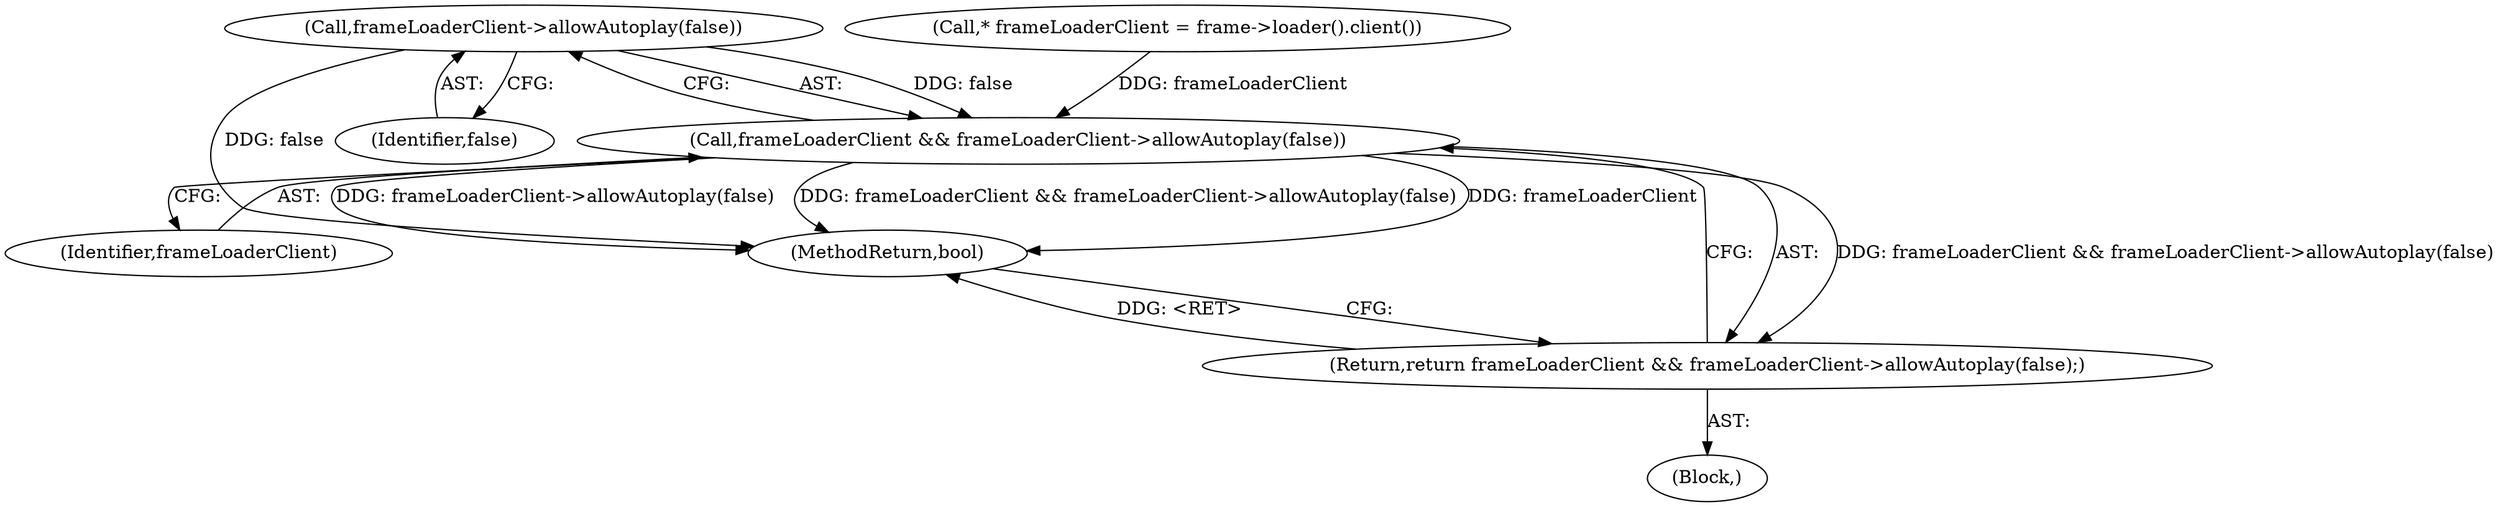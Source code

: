 digraph "1_Chrome_faaa2fd0a05f1622d9a8806da118d4f3b602e707_0@del" {
"1000118" [label="(Call,frameLoaderClient->allowAutoplay(false))"];
"1000116" [label="(Call,frameLoaderClient && frameLoaderClient->allowAutoplay(false))"];
"1000115" [label="(Return,return frameLoaderClient && frameLoaderClient->allowAutoplay(false);)"];
"1000117" [label="(Identifier,frameLoaderClient)"];
"1000112" [label="(Call,* frameLoaderClient = frame->loader().client())"];
"1000120" [label="(MethodReturn,bool)"];
"1000115" [label="(Return,return frameLoaderClient && frameLoaderClient->allowAutoplay(false);)"];
"1000101" [label="(Block,)"];
"1000118" [label="(Call,frameLoaderClient->allowAutoplay(false))"];
"1000119" [label="(Identifier,false)"];
"1000116" [label="(Call,frameLoaderClient && frameLoaderClient->allowAutoplay(false))"];
"1000118" -> "1000116"  [label="AST: "];
"1000118" -> "1000119"  [label="CFG: "];
"1000119" -> "1000118"  [label="AST: "];
"1000116" -> "1000118"  [label="CFG: "];
"1000118" -> "1000120"  [label="DDG: false"];
"1000118" -> "1000116"  [label="DDG: false"];
"1000116" -> "1000115"  [label="AST: "];
"1000116" -> "1000117"  [label="CFG: "];
"1000117" -> "1000116"  [label="AST: "];
"1000115" -> "1000116"  [label="CFG: "];
"1000116" -> "1000120"  [label="DDG: frameLoaderClient"];
"1000116" -> "1000120"  [label="DDG: frameLoaderClient->allowAutoplay(false)"];
"1000116" -> "1000120"  [label="DDG: frameLoaderClient && frameLoaderClient->allowAutoplay(false)"];
"1000116" -> "1000115"  [label="DDG: frameLoaderClient && frameLoaderClient->allowAutoplay(false)"];
"1000112" -> "1000116"  [label="DDG: frameLoaderClient"];
"1000115" -> "1000101"  [label="AST: "];
"1000120" -> "1000115"  [label="CFG: "];
"1000115" -> "1000120"  [label="DDG: <RET>"];
}
